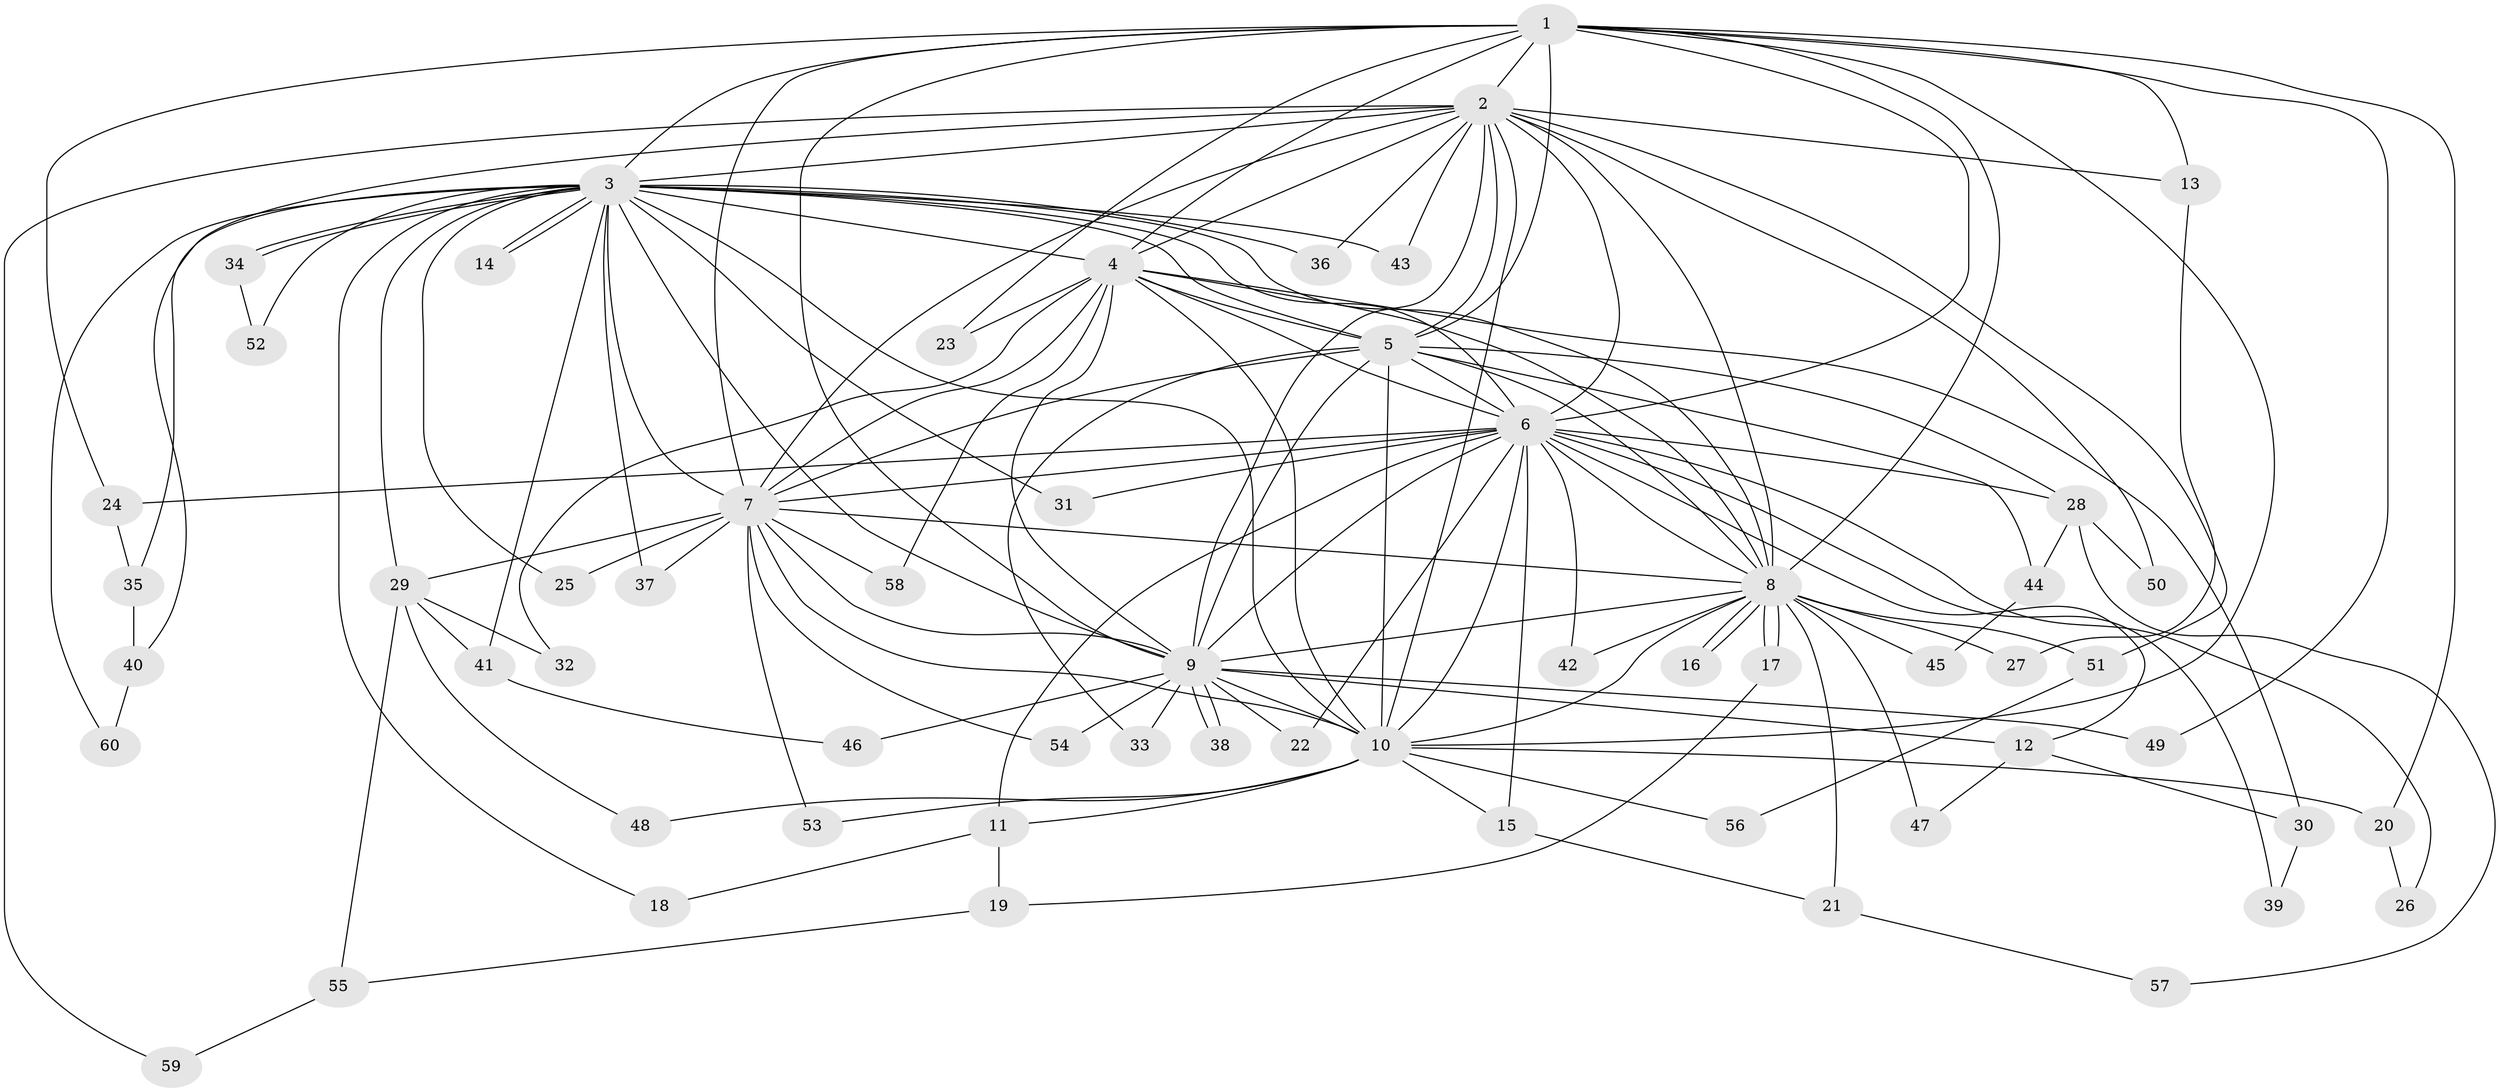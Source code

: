 // coarse degree distribution, {13: 0.023809523809523808, 15: 0.07142857142857142, 20: 0.023809523809523808, 11: 0.023809523809523808, 17: 0.047619047619047616, 12: 0.023809523809523808, 5: 0.047619047619047616, 4: 0.07142857142857142, 3: 0.16666666666666666, 2: 0.4523809523809524, 7: 0.023809523809523808, 1: 0.023809523809523808}
// Generated by graph-tools (version 1.1) at 2025/41/03/06/25 10:41:42]
// undirected, 60 vertices, 145 edges
graph export_dot {
graph [start="1"]
  node [color=gray90,style=filled];
  1;
  2;
  3;
  4;
  5;
  6;
  7;
  8;
  9;
  10;
  11;
  12;
  13;
  14;
  15;
  16;
  17;
  18;
  19;
  20;
  21;
  22;
  23;
  24;
  25;
  26;
  27;
  28;
  29;
  30;
  31;
  32;
  33;
  34;
  35;
  36;
  37;
  38;
  39;
  40;
  41;
  42;
  43;
  44;
  45;
  46;
  47;
  48;
  49;
  50;
  51;
  52;
  53;
  54;
  55;
  56;
  57;
  58;
  59;
  60;
  1 -- 2;
  1 -- 3;
  1 -- 4;
  1 -- 5;
  1 -- 6;
  1 -- 7;
  1 -- 8;
  1 -- 9;
  1 -- 10;
  1 -- 13;
  1 -- 20;
  1 -- 23;
  1 -- 24;
  1 -- 49;
  2 -- 3;
  2 -- 4;
  2 -- 5;
  2 -- 6;
  2 -- 7;
  2 -- 8;
  2 -- 9;
  2 -- 10;
  2 -- 13;
  2 -- 36;
  2 -- 40;
  2 -- 43;
  2 -- 50;
  2 -- 51;
  2 -- 59;
  3 -- 4;
  3 -- 5;
  3 -- 6;
  3 -- 7;
  3 -- 8;
  3 -- 9;
  3 -- 10;
  3 -- 14;
  3 -- 14;
  3 -- 18;
  3 -- 25;
  3 -- 29;
  3 -- 31;
  3 -- 34;
  3 -- 34;
  3 -- 35;
  3 -- 36;
  3 -- 37;
  3 -- 41;
  3 -- 43;
  3 -- 52;
  3 -- 60;
  4 -- 5;
  4 -- 6;
  4 -- 7;
  4 -- 8;
  4 -- 9;
  4 -- 10;
  4 -- 23;
  4 -- 30;
  4 -- 32;
  4 -- 58;
  5 -- 6;
  5 -- 7;
  5 -- 8;
  5 -- 9;
  5 -- 10;
  5 -- 28;
  5 -- 33;
  5 -- 44;
  6 -- 7;
  6 -- 8;
  6 -- 9;
  6 -- 10;
  6 -- 11;
  6 -- 12;
  6 -- 15;
  6 -- 22;
  6 -- 24;
  6 -- 26;
  6 -- 28;
  6 -- 31;
  6 -- 39;
  6 -- 42;
  7 -- 8;
  7 -- 9;
  7 -- 10;
  7 -- 25;
  7 -- 29;
  7 -- 37;
  7 -- 53;
  7 -- 54;
  7 -- 58;
  8 -- 9;
  8 -- 10;
  8 -- 16;
  8 -- 16;
  8 -- 17;
  8 -- 17;
  8 -- 21;
  8 -- 27;
  8 -- 42;
  8 -- 45;
  8 -- 47;
  8 -- 51;
  9 -- 10;
  9 -- 12;
  9 -- 22;
  9 -- 33;
  9 -- 38;
  9 -- 38;
  9 -- 46;
  9 -- 49;
  9 -- 54;
  10 -- 11;
  10 -- 15;
  10 -- 20;
  10 -- 48;
  10 -- 53;
  10 -- 56;
  11 -- 18;
  11 -- 19;
  12 -- 30;
  12 -- 47;
  13 -- 27;
  15 -- 21;
  17 -- 19;
  19 -- 55;
  20 -- 26;
  21 -- 57;
  24 -- 35;
  28 -- 44;
  28 -- 50;
  28 -- 57;
  29 -- 32;
  29 -- 41;
  29 -- 48;
  29 -- 55;
  30 -- 39;
  34 -- 52;
  35 -- 40;
  40 -- 60;
  41 -- 46;
  44 -- 45;
  51 -- 56;
  55 -- 59;
}
